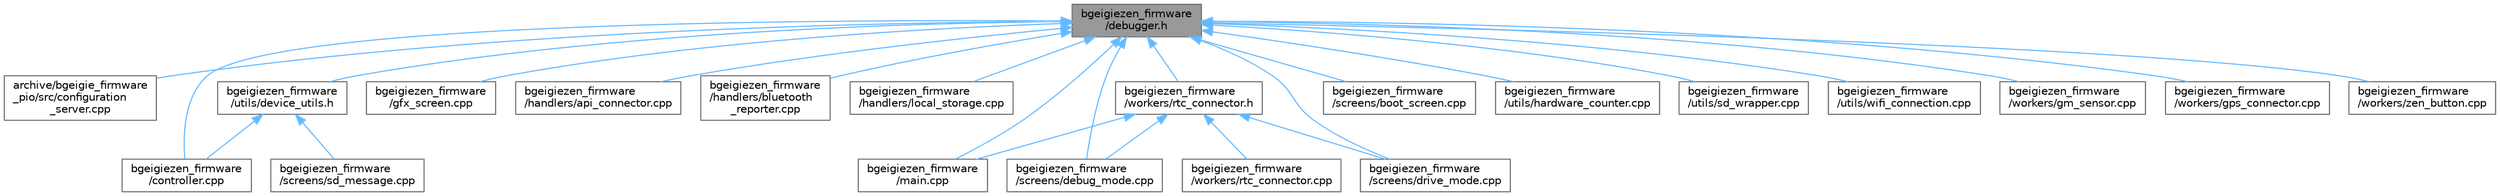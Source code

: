 digraph "bgeigiezen_firmware/debugger.h"
{
 // LATEX_PDF_SIZE
  bgcolor="transparent";
  edge [fontname=Helvetica,fontsize=10,labelfontname=Helvetica,labelfontsize=10];
  node [fontname=Helvetica,fontsize=10,shape=box,height=0.2,width=0.4];
  Node1 [id="Node000001",label="bgeigiezen_firmware\l/debugger.h",height=0.2,width=0.4,color="gray40", fillcolor="grey60", style="filled", fontcolor="black",tooltip=" "];
  Node1 -> Node2 [id="edge25_Node000001_Node000002",dir="back",color="steelblue1",style="solid",tooltip=" "];
  Node2 [id="Node000002",label="archive/bgeigie_firmware\l_pio/src/configuration\l_server.cpp",height=0.2,width=0.4,color="grey40", fillcolor="white", style="filled",URL="$archive_2bgeigie__firmware__pio_2src_2configuration__server_8cpp.html",tooltip=" "];
  Node1 -> Node3 [id="edge26_Node000001_Node000003",dir="back",color="steelblue1",style="solid",tooltip=" "];
  Node3 [id="Node000003",label="bgeigiezen_firmware\l/controller.cpp",height=0.2,width=0.4,color="grey40", fillcolor="white", style="filled",URL="$controller_8cpp.html",tooltip=" "];
  Node1 -> Node4 [id="edge27_Node000001_Node000004",dir="back",color="steelblue1",style="solid",tooltip=" "];
  Node4 [id="Node000004",label="bgeigiezen_firmware\l/gfx_screen.cpp",height=0.2,width=0.4,color="grey40", fillcolor="white", style="filled",URL="$gfx__screen_8cpp.html",tooltip=" "];
  Node1 -> Node5 [id="edge28_Node000001_Node000005",dir="back",color="steelblue1",style="solid",tooltip=" "];
  Node5 [id="Node000005",label="bgeigiezen_firmware\l/handlers/api_connector.cpp",height=0.2,width=0.4,color="grey40", fillcolor="white", style="filled",URL="$api__connector_8cpp.html",tooltip=" "];
  Node1 -> Node6 [id="edge29_Node000001_Node000006",dir="back",color="steelblue1",style="solid",tooltip=" "];
  Node6 [id="Node000006",label="bgeigiezen_firmware\l/handlers/bluetooth\l_reporter.cpp",height=0.2,width=0.4,color="grey40", fillcolor="white", style="filled",URL="$bluetooth__reporter_8cpp.html",tooltip=" "];
  Node1 -> Node7 [id="edge30_Node000001_Node000007",dir="back",color="steelblue1",style="solid",tooltip=" "];
  Node7 [id="Node000007",label="bgeigiezen_firmware\l/handlers/local_storage.cpp",height=0.2,width=0.4,color="grey40", fillcolor="white", style="filled",URL="$local__storage_8cpp.html",tooltip=" "];
  Node1 -> Node8 [id="edge31_Node000001_Node000008",dir="back",color="steelblue1",style="solid",tooltip=" "];
  Node8 [id="Node000008",label="bgeigiezen_firmware\l/main.cpp",height=0.2,width=0.4,color="grey40", fillcolor="white", style="filled",URL="$bgeigiezen__firmware_2main_8cpp.html",tooltip=" "];
  Node1 -> Node9 [id="edge32_Node000001_Node000009",dir="back",color="steelblue1",style="solid",tooltip=" "];
  Node9 [id="Node000009",label="bgeigiezen_firmware\l/screens/boot_screen.cpp",height=0.2,width=0.4,color="grey40", fillcolor="white", style="filled",URL="$boot__screen_8cpp.html",tooltip=" "];
  Node1 -> Node10 [id="edge33_Node000001_Node000010",dir="back",color="steelblue1",style="solid",tooltip=" "];
  Node10 [id="Node000010",label="bgeigiezen_firmware\l/screens/debug_mode.cpp",height=0.2,width=0.4,color="grey40", fillcolor="white", style="filled",URL="$debug__mode_8cpp.html",tooltip=" "];
  Node1 -> Node11 [id="edge34_Node000001_Node000011",dir="back",color="steelblue1",style="solid",tooltip=" "];
  Node11 [id="Node000011",label="bgeigiezen_firmware\l/screens/drive_mode.cpp",height=0.2,width=0.4,color="grey40", fillcolor="white", style="filled",URL="$drive__mode_8cpp.html",tooltip=" "];
  Node1 -> Node12 [id="edge35_Node000001_Node000012",dir="back",color="steelblue1",style="solid",tooltip=" "];
  Node12 [id="Node000012",label="bgeigiezen_firmware\l/utils/device_utils.h",height=0.2,width=0.4,color="grey40", fillcolor="white", style="filled",URL="$device__utils_8h.html",tooltip=" "];
  Node12 -> Node3 [id="edge36_Node000012_Node000003",dir="back",color="steelblue1",style="solid",tooltip=" "];
  Node12 -> Node13 [id="edge37_Node000012_Node000013",dir="back",color="steelblue1",style="solid",tooltip=" "];
  Node13 [id="Node000013",label="bgeigiezen_firmware\l/screens/sd_message.cpp",height=0.2,width=0.4,color="grey40", fillcolor="white", style="filled",URL="$sd__message_8cpp.html",tooltip=" "];
  Node1 -> Node14 [id="edge38_Node000001_Node000014",dir="back",color="steelblue1",style="solid",tooltip=" "];
  Node14 [id="Node000014",label="bgeigiezen_firmware\l/utils/hardware_counter.cpp",height=0.2,width=0.4,color="grey40", fillcolor="white", style="filled",URL="$hardware__counter_8cpp.html",tooltip=" "];
  Node1 -> Node15 [id="edge39_Node000001_Node000015",dir="back",color="steelblue1",style="solid",tooltip=" "];
  Node15 [id="Node000015",label="bgeigiezen_firmware\l/utils/sd_wrapper.cpp",height=0.2,width=0.4,color="grey40", fillcolor="white", style="filled",URL="$sd__wrapper_8cpp.html",tooltip=" "];
  Node1 -> Node16 [id="edge40_Node000001_Node000016",dir="back",color="steelblue1",style="solid",tooltip=" "];
  Node16 [id="Node000016",label="bgeigiezen_firmware\l/utils/wifi_connection.cpp",height=0.2,width=0.4,color="grey40", fillcolor="white", style="filled",URL="$bgeigiezen__firmware_2utils_2wifi__connection_8cpp.html",tooltip=" "];
  Node1 -> Node17 [id="edge41_Node000001_Node000017",dir="back",color="steelblue1",style="solid",tooltip=" "];
  Node17 [id="Node000017",label="bgeigiezen_firmware\l/workers/gm_sensor.cpp",height=0.2,width=0.4,color="grey40", fillcolor="white", style="filled",URL="$gm__sensor_8cpp.html",tooltip=" "];
  Node1 -> Node18 [id="edge42_Node000001_Node000018",dir="back",color="steelblue1",style="solid",tooltip=" "];
  Node18 [id="Node000018",label="bgeigiezen_firmware\l/workers/gps_connector.cpp",height=0.2,width=0.4,color="grey40", fillcolor="white", style="filled",URL="$gps__connector_8cpp.html",tooltip=" "];
  Node1 -> Node19 [id="edge43_Node000001_Node000019",dir="back",color="steelblue1",style="solid",tooltip=" "];
  Node19 [id="Node000019",label="bgeigiezen_firmware\l/workers/rtc_connector.h",height=0.2,width=0.4,color="grey40", fillcolor="white", style="filled",URL="$rtc__connector_8h.html",tooltip=" "];
  Node19 -> Node8 [id="edge44_Node000019_Node000008",dir="back",color="steelblue1",style="solid",tooltip=" "];
  Node19 -> Node10 [id="edge45_Node000019_Node000010",dir="back",color="steelblue1",style="solid",tooltip=" "];
  Node19 -> Node11 [id="edge46_Node000019_Node000011",dir="back",color="steelblue1",style="solid",tooltip=" "];
  Node19 -> Node20 [id="edge47_Node000019_Node000020",dir="back",color="steelblue1",style="solid",tooltip=" "];
  Node20 [id="Node000020",label="bgeigiezen_firmware\l/workers/rtc_connector.cpp",height=0.2,width=0.4,color="grey40", fillcolor="white", style="filled",URL="$rtc__connector_8cpp.html",tooltip=" "];
  Node1 -> Node21 [id="edge48_Node000001_Node000021",dir="back",color="steelblue1",style="solid",tooltip=" "];
  Node21 [id="Node000021",label="bgeigiezen_firmware\l/workers/zen_button.cpp",height=0.2,width=0.4,color="grey40", fillcolor="white", style="filled",URL="$zen__button_8cpp.html",tooltip=" "];
}
